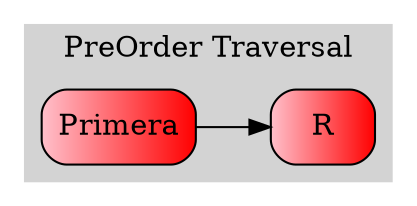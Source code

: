 digraph arbol
{
	rankdir=LR;
	ordering=out;	graph [splines=compound,nodesep=0.5];
	subgraph cluster_0{
	style=filled;
	color=lightgrey;
	labelloc=t;
	node [shape = rectangle, style="rounded,filled", fillcolor="pink:red",width=0.7,height=0.5];

	NodoPrimera[label="Primera"];
	NodoR[label="R"];


	NodoPrimera->NodoR;

	label="PreOrder Traversal";
	}
}
